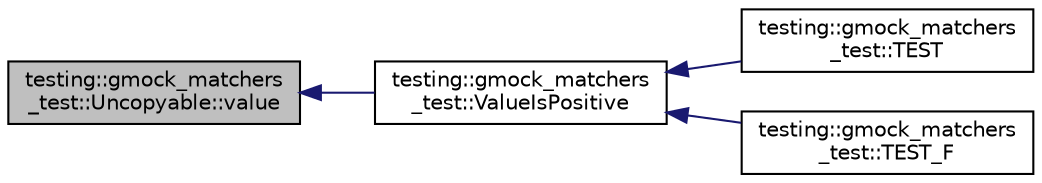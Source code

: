 digraph "testing::gmock_matchers_test::Uncopyable::value"
{
  edge [fontname="Helvetica",fontsize="10",labelfontname="Helvetica",labelfontsize="10"];
  node [fontname="Helvetica",fontsize="10",shape=record];
  rankdir="LR";
  Node11 [label="testing::gmock_matchers\l_test::Uncopyable::value",height=0.2,width=0.4,color="black", fillcolor="grey75", style="filled", fontcolor="black"];
  Node11 -> Node12 [dir="back",color="midnightblue",fontsize="10",style="solid",fontname="Helvetica"];
  Node12 [label="testing::gmock_matchers\l_test::ValueIsPositive",height=0.2,width=0.4,color="black", fillcolor="white", style="filled",URL="$d5/de1/namespacetesting_1_1gmock__matchers__test.html#a7c429b4fa8a7835724d9e28033e908b2"];
  Node12 -> Node13 [dir="back",color="midnightblue",fontsize="10",style="solid",fontname="Helvetica"];
  Node13 [label="testing::gmock_matchers\l_test::TEST",height=0.2,width=0.4,color="black", fillcolor="white", style="filled",URL="$d5/de1/namespacetesting_1_1gmock__matchers__test.html#ac26d681f09865b0727ca32343d974907"];
  Node12 -> Node14 [dir="back",color="midnightblue",fontsize="10",style="solid",fontname="Helvetica"];
  Node14 [label="testing::gmock_matchers\l_test::TEST_F",height=0.2,width=0.4,color="black", fillcolor="white", style="filled",URL="$d5/de1/namespacetesting_1_1gmock__matchers__test.html#ab09132c3b991b8f104f3091370d2fe55"];
}
